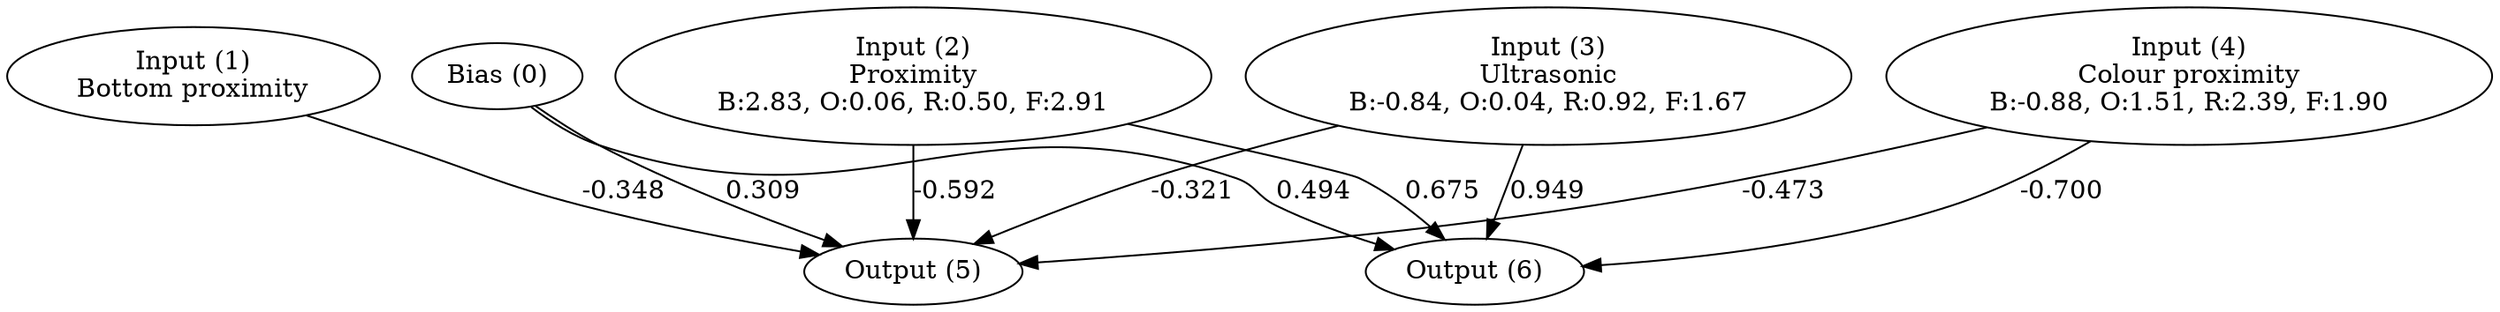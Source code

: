 digraph G {
  0 [ label="Bias (0)" ];
  1 [ label="Input (1)\nBottom proximity" ];
  2 [ label="Input (2)\nProximity\nB:2.83, O:0.06, R:0.50, F:2.91" ];
  3 [ label="Input (3)\nUltrasonic\nB:-0.84, O:0.04, R:0.92, F:1.67" ];
  4 [ label="Input (4)\nColour proximity\nB:-0.88, O:1.51, R:2.39, F:1.90" ];
  5 [ label="Output (5)" ];
  6 [ label="Output (6)" ];
  { rank=same 0 1 2 3 4 }
  { rank=same 5 6 }
  0 -> 5 [ label="0.309" ];
  0 -> 6 [ label="0.494" ];
  1 -> 5 [ label="-0.348" ];
  2 -> 5 [ label="-0.592" ];
  2 -> 6 [ label="0.675" ];
  3 -> 5 [ label="-0.321" ];
  3 -> 6 [ label="0.949" ];
  4 -> 5 [ label="-0.473" ];
  4 -> 6 [ label="-0.700" ];
}
